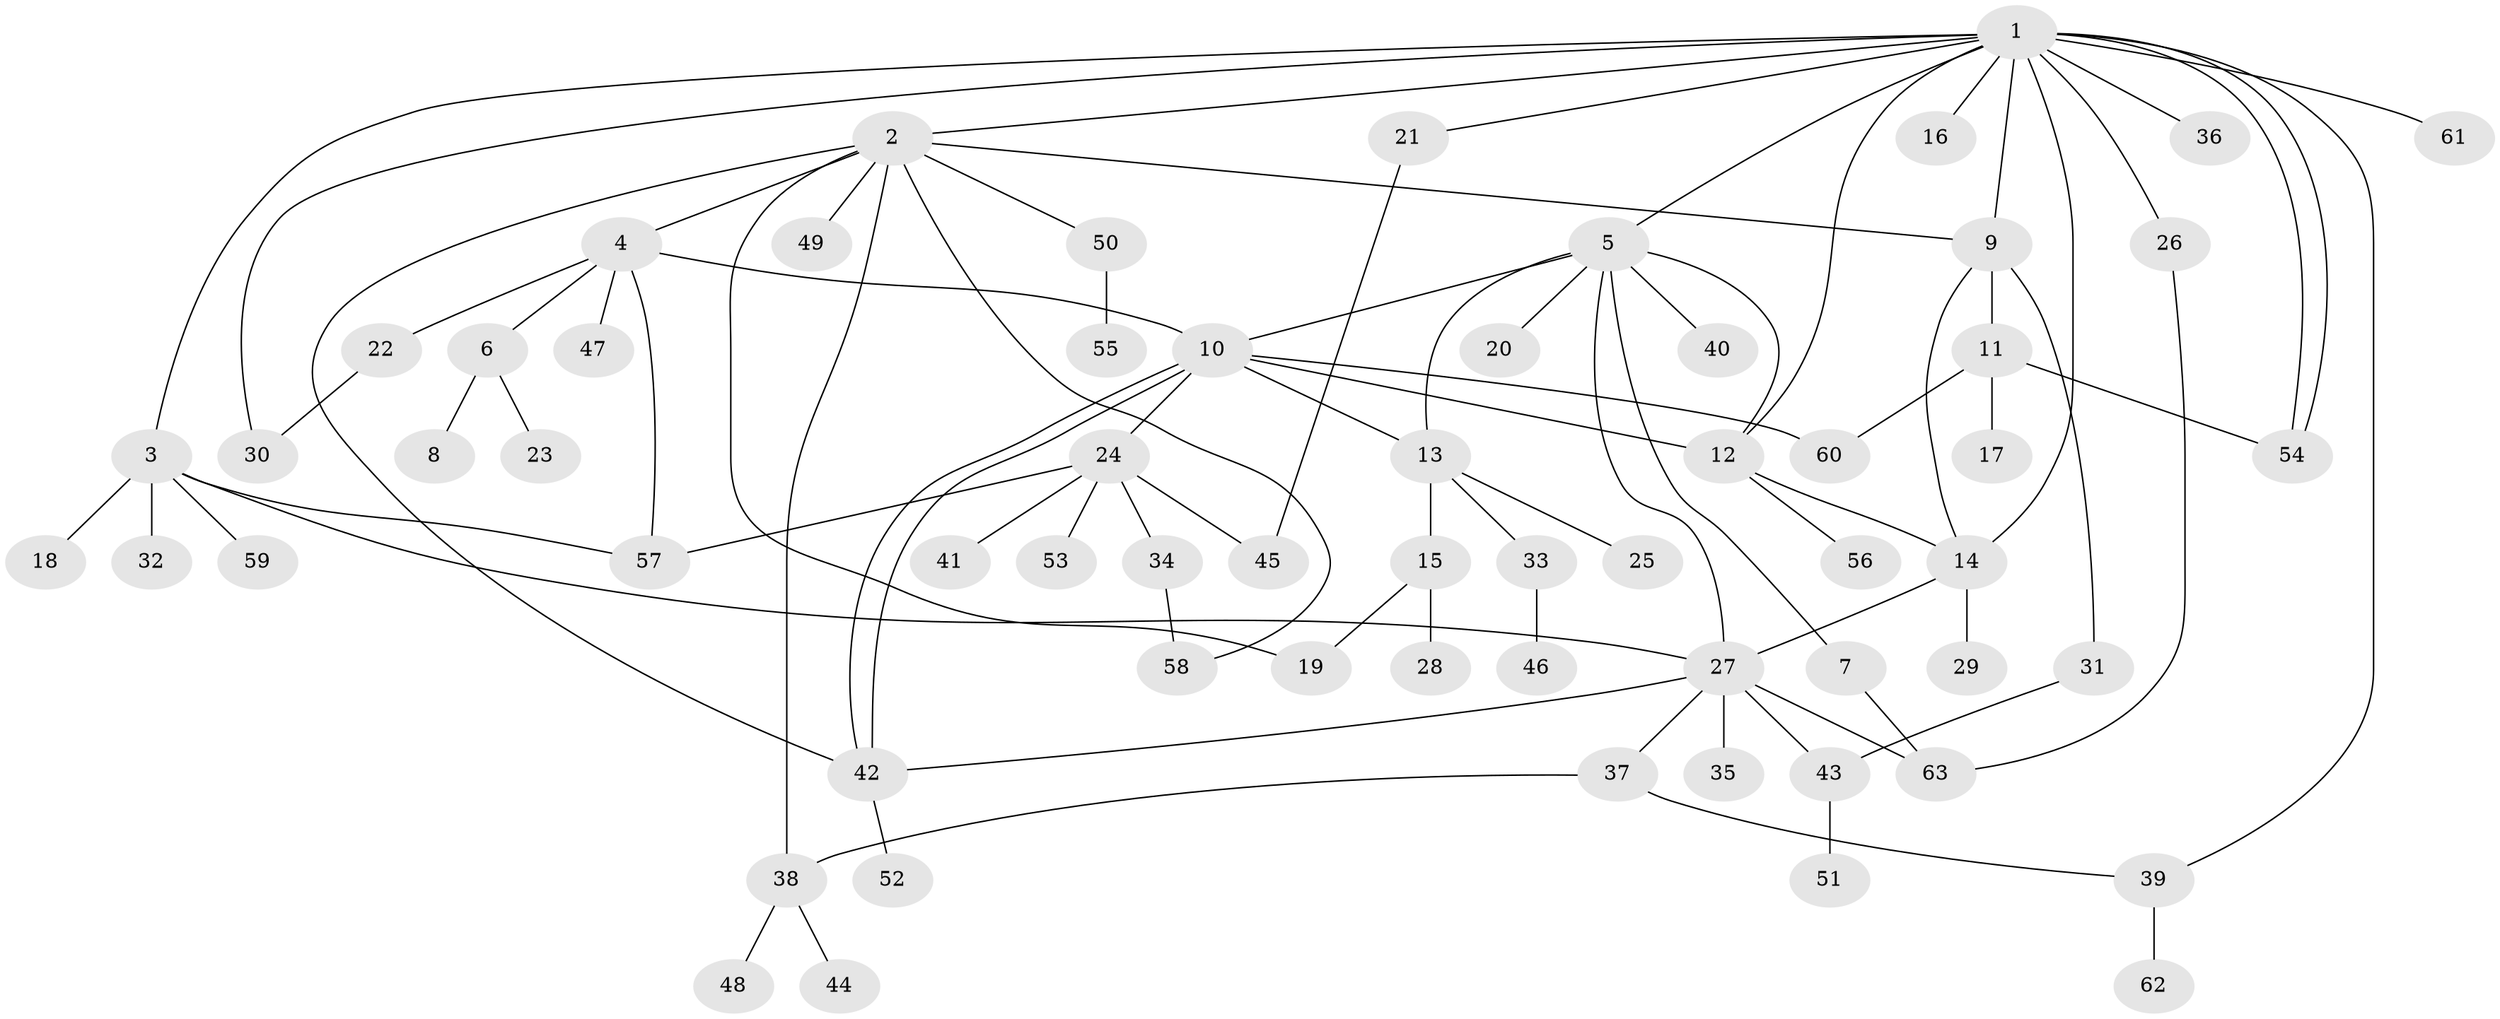 // coarse degree distribution, {21: 0.022727272727272728, 5: 0.09090909090909091, 6: 0.022727272727272728, 2: 0.18181818181818182, 1: 0.4090909090909091, 4: 0.09090909090909091, 10: 0.022727272727272728, 3: 0.13636363636363635, 9: 0.022727272727272728}
// Generated by graph-tools (version 1.1) at 2025/23/03/03/25 07:23:50]
// undirected, 63 vertices, 88 edges
graph export_dot {
graph [start="1"]
  node [color=gray90,style=filled];
  1;
  2;
  3;
  4;
  5;
  6;
  7;
  8;
  9;
  10;
  11;
  12;
  13;
  14;
  15;
  16;
  17;
  18;
  19;
  20;
  21;
  22;
  23;
  24;
  25;
  26;
  27;
  28;
  29;
  30;
  31;
  32;
  33;
  34;
  35;
  36;
  37;
  38;
  39;
  40;
  41;
  42;
  43;
  44;
  45;
  46;
  47;
  48;
  49;
  50;
  51;
  52;
  53;
  54;
  55;
  56;
  57;
  58;
  59;
  60;
  61;
  62;
  63;
  1 -- 2;
  1 -- 3;
  1 -- 5;
  1 -- 9;
  1 -- 12;
  1 -- 14;
  1 -- 16;
  1 -- 21;
  1 -- 26;
  1 -- 30;
  1 -- 36;
  1 -- 39;
  1 -- 54;
  1 -- 54;
  1 -- 61;
  2 -- 4;
  2 -- 9;
  2 -- 19;
  2 -- 38;
  2 -- 42;
  2 -- 49;
  2 -- 50;
  2 -- 58;
  3 -- 18;
  3 -- 27;
  3 -- 32;
  3 -- 57;
  3 -- 59;
  4 -- 6;
  4 -- 10;
  4 -- 22;
  4 -- 47;
  4 -- 57;
  5 -- 7;
  5 -- 10;
  5 -- 12;
  5 -- 13;
  5 -- 20;
  5 -- 27;
  5 -- 40;
  6 -- 8;
  6 -- 23;
  7 -- 63;
  9 -- 11;
  9 -- 14;
  9 -- 31;
  10 -- 12;
  10 -- 13;
  10 -- 24;
  10 -- 42;
  10 -- 42;
  10 -- 60;
  11 -- 17;
  11 -- 54;
  11 -- 60;
  12 -- 14;
  12 -- 56;
  13 -- 15;
  13 -- 25;
  13 -- 33;
  14 -- 27;
  14 -- 29;
  15 -- 19;
  15 -- 28;
  21 -- 45;
  22 -- 30;
  24 -- 34;
  24 -- 41;
  24 -- 45;
  24 -- 53;
  24 -- 57;
  26 -- 63;
  27 -- 35;
  27 -- 37;
  27 -- 42;
  27 -- 43;
  27 -- 63;
  31 -- 43;
  33 -- 46;
  34 -- 58;
  37 -- 38;
  37 -- 39;
  38 -- 44;
  38 -- 48;
  39 -- 62;
  42 -- 52;
  43 -- 51;
  50 -- 55;
}
